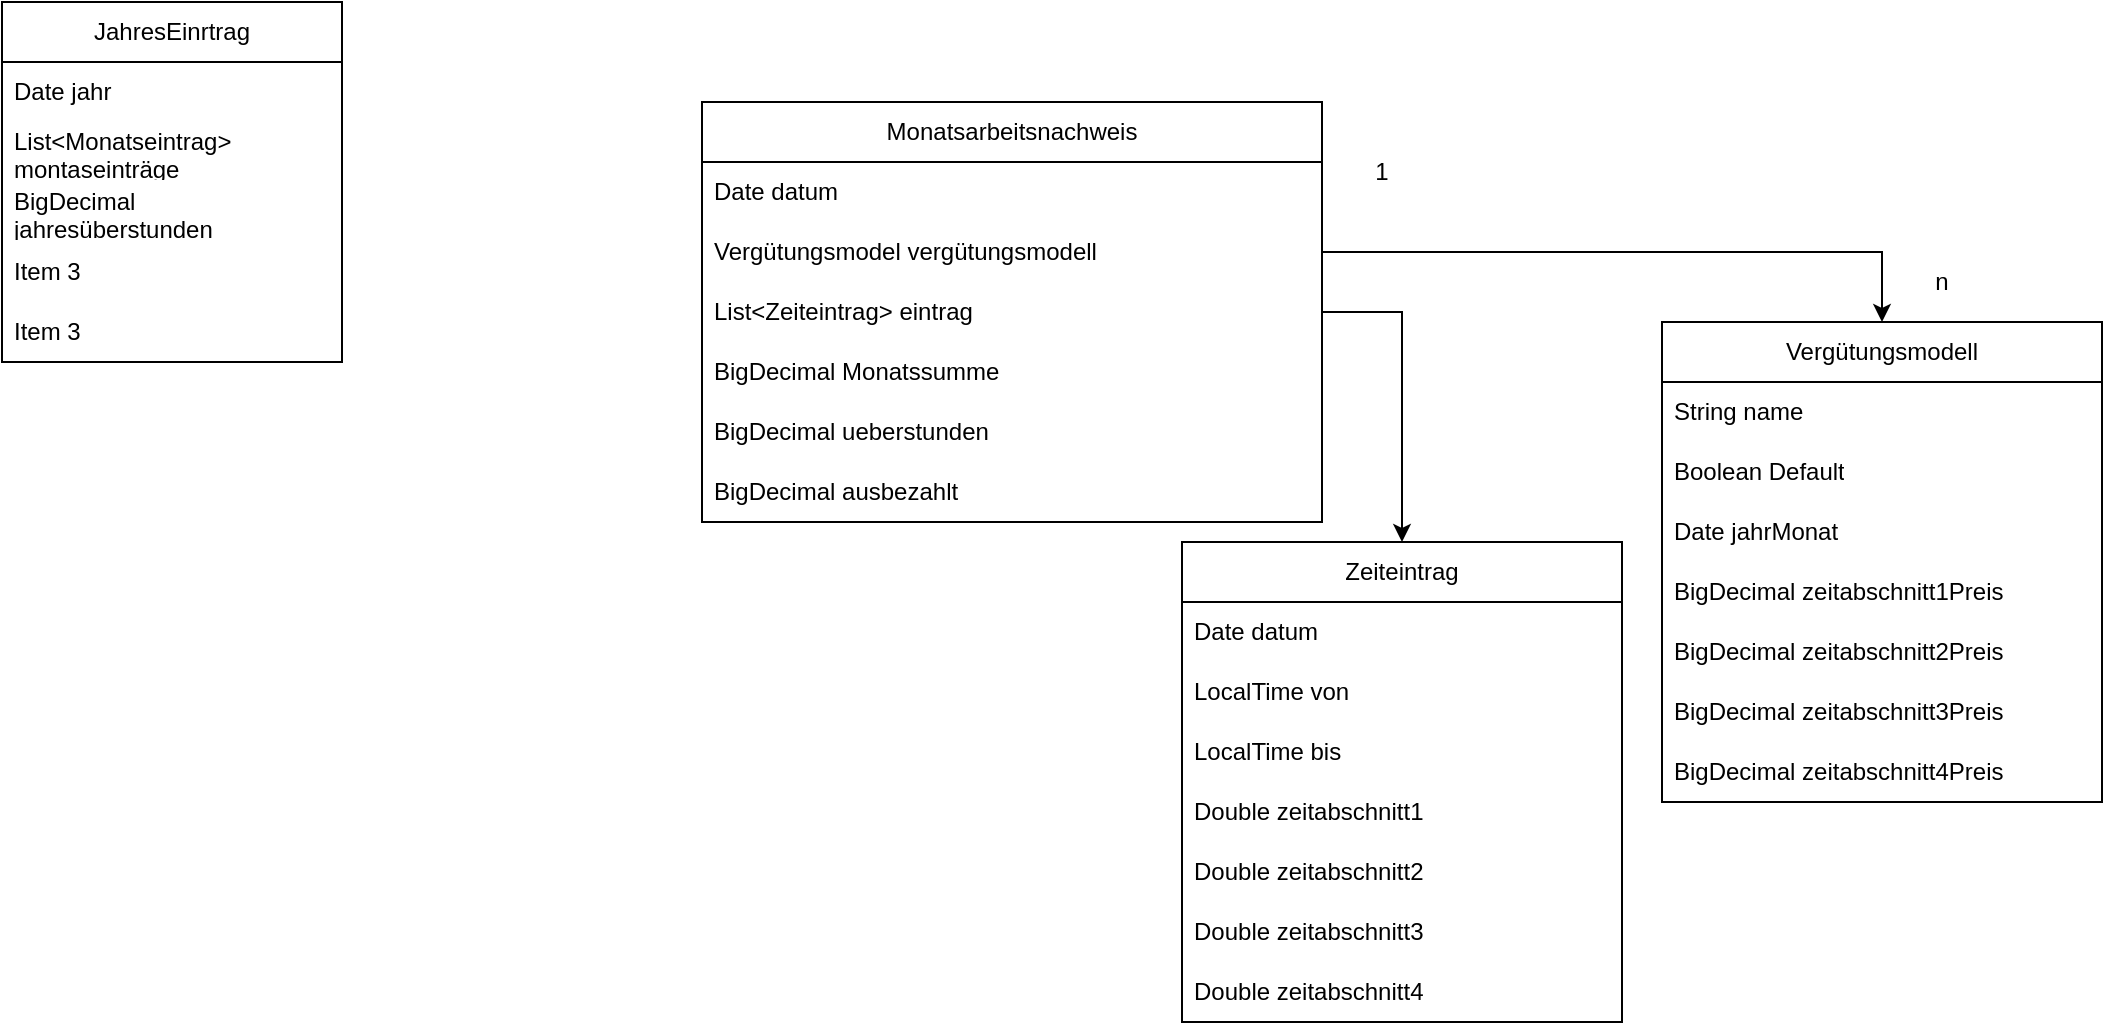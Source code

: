 <mxfile version="20.7.4" type="device"><diagram id="K32GsJUsJokfWbG9zdtO" name="Seite-1"><mxGraphModel dx="2074" dy="1204" grid="1" gridSize="10" guides="1" tooltips="1" connect="1" arrows="1" fold="1" page="1" pageScale="1" pageWidth="1169" pageHeight="827" math="0" shadow="0"><root><mxCell id="0"/><mxCell id="1" parent="0"/><mxCell id="ItCtNyqWo-Rt629gG7ym-1" value="JahresEinrtrag" style="swimlane;fontStyle=0;childLayout=stackLayout;horizontal=1;startSize=30;horizontalStack=0;resizeParent=1;resizeParentMax=0;resizeLast=0;collapsible=1;marginBottom=0;whiteSpace=wrap;html=1;" vertex="1" parent="1"><mxGeometry x="80" y="70" width="170" height="180" as="geometry"/></mxCell><mxCell id="ItCtNyqWo-Rt629gG7ym-10" value="Date jahr" style="text;strokeColor=none;fillColor=none;align=left;verticalAlign=middle;spacingLeft=4;spacingRight=4;overflow=hidden;points=[[0,0.5],[1,0.5]];portConstraint=eastwest;rotatable=0;whiteSpace=wrap;html=1;" vertex="1" parent="ItCtNyqWo-Rt629gG7ym-1"><mxGeometry y="30" width="170" height="30" as="geometry"/></mxCell><mxCell id="ItCtNyqWo-Rt629gG7ym-2" value="List&amp;lt;Monatseintrag&amp;gt; montaseinträge" style="text;strokeColor=none;fillColor=none;align=left;verticalAlign=middle;spacingLeft=4;spacingRight=4;overflow=hidden;points=[[0,0.5],[1,0.5]];portConstraint=eastwest;rotatable=0;whiteSpace=wrap;html=1;" vertex="1" parent="ItCtNyqWo-Rt629gG7ym-1"><mxGeometry y="60" width="170" height="30" as="geometry"/></mxCell><mxCell id="ItCtNyqWo-Rt629gG7ym-3" value="BigDecimal jahresüberstunden" style="text;strokeColor=none;fillColor=none;align=left;verticalAlign=middle;spacingLeft=4;spacingRight=4;overflow=hidden;points=[[0,0.5],[1,0.5]];portConstraint=eastwest;rotatable=0;whiteSpace=wrap;html=1;" vertex="1" parent="ItCtNyqWo-Rt629gG7ym-1"><mxGeometry y="90" width="170" height="30" as="geometry"/></mxCell><mxCell id="ItCtNyqWo-Rt629gG7ym-4" value="Item 3" style="text;strokeColor=none;fillColor=none;align=left;verticalAlign=middle;spacingLeft=4;spacingRight=4;overflow=hidden;points=[[0,0.5],[1,0.5]];portConstraint=eastwest;rotatable=0;whiteSpace=wrap;html=1;" vertex="1" parent="ItCtNyqWo-Rt629gG7ym-1"><mxGeometry y="120" width="170" height="30" as="geometry"/></mxCell><mxCell id="ItCtNyqWo-Rt629gG7ym-9" value="Item 3" style="text;strokeColor=none;fillColor=none;align=left;verticalAlign=middle;spacingLeft=4;spacingRight=4;overflow=hidden;points=[[0,0.5],[1,0.5]];portConstraint=eastwest;rotatable=0;whiteSpace=wrap;html=1;" vertex="1" parent="ItCtNyqWo-Rt629gG7ym-1"><mxGeometry y="150" width="170" height="30" as="geometry"/></mxCell><mxCell id="ItCtNyqWo-Rt629gG7ym-13" value="Monatsarbeitsnachweis" style="swimlane;fontStyle=0;childLayout=stackLayout;horizontal=1;startSize=30;horizontalStack=0;resizeParent=1;resizeParentMax=0;resizeLast=0;collapsible=1;marginBottom=0;whiteSpace=wrap;html=1;" vertex="1" parent="1"><mxGeometry x="430" y="120" width="310" height="210" as="geometry"/></mxCell><mxCell id="ItCtNyqWo-Rt629gG7ym-49" value="Date datum" style="text;strokeColor=none;fillColor=none;align=left;verticalAlign=middle;spacingLeft=4;spacingRight=4;overflow=hidden;points=[[0,0.5],[1,0.5]];portConstraint=eastwest;rotatable=0;whiteSpace=wrap;html=1;" vertex="1" parent="ItCtNyqWo-Rt629gG7ym-13"><mxGeometry y="30" width="310" height="30" as="geometry"/></mxCell><mxCell id="ItCtNyqWo-Rt629gG7ym-21" value="Vergütungsmodel vergütungsmodell" style="text;strokeColor=none;fillColor=none;align=left;verticalAlign=middle;spacingLeft=4;spacingRight=4;overflow=hidden;points=[[0,0.5],[1,0.5]];portConstraint=eastwest;rotatable=0;whiteSpace=wrap;html=1;" vertex="1" parent="ItCtNyqWo-Rt629gG7ym-13"><mxGeometry y="60" width="310" height="30" as="geometry"/></mxCell><mxCell id="ItCtNyqWo-Rt629gG7ym-17" value="List&amp;lt;Zeiteintrag&amp;gt; eintrag" style="text;strokeColor=none;fillColor=none;align=left;verticalAlign=middle;spacingLeft=4;spacingRight=4;overflow=hidden;points=[[0,0.5],[1,0.5]];portConstraint=eastwest;rotatable=0;whiteSpace=wrap;html=1;" vertex="1" parent="ItCtNyqWo-Rt629gG7ym-13"><mxGeometry y="90" width="310" height="30" as="geometry"/></mxCell><mxCell id="ItCtNyqWo-Rt629gG7ym-20" value="BigDecimal&amp;nbsp;Monatssumme" style="text;strokeColor=none;fillColor=none;align=left;verticalAlign=middle;spacingLeft=4;spacingRight=4;overflow=hidden;points=[[0,0.5],[1,0.5]];portConstraint=eastwest;rotatable=0;whiteSpace=wrap;html=1;" vertex="1" parent="ItCtNyqWo-Rt629gG7ym-13"><mxGeometry y="120" width="310" height="30" as="geometry"/></mxCell><mxCell id="ItCtNyqWo-Rt629gG7ym-18" value="BigDecimal ueberstunden" style="text;strokeColor=none;fillColor=none;align=left;verticalAlign=middle;spacingLeft=4;spacingRight=4;overflow=hidden;points=[[0,0.5],[1,0.5]];portConstraint=eastwest;rotatable=0;whiteSpace=wrap;html=1;" vertex="1" parent="ItCtNyqWo-Rt629gG7ym-13"><mxGeometry y="150" width="310" height="30" as="geometry"/></mxCell><mxCell id="ItCtNyqWo-Rt629gG7ym-19" value="BigDecimal ausbezahlt" style="text;strokeColor=none;fillColor=none;align=left;verticalAlign=middle;spacingLeft=4;spacingRight=4;overflow=hidden;points=[[0,0.5],[1,0.5]];portConstraint=eastwest;rotatable=0;whiteSpace=wrap;html=1;" vertex="1" parent="ItCtNyqWo-Rt629gG7ym-13"><mxGeometry y="180" width="310" height="30" as="geometry"/></mxCell><mxCell id="ItCtNyqWo-Rt629gG7ym-22" value="Zeiteintrag" style="swimlane;fontStyle=0;childLayout=stackLayout;horizontal=1;startSize=30;horizontalStack=0;resizeParent=1;resizeParentMax=0;resizeLast=0;collapsible=1;marginBottom=0;whiteSpace=wrap;html=1;" vertex="1" parent="1"><mxGeometry x="670" y="340" width="220" height="240" as="geometry"/></mxCell><mxCell id="ItCtNyqWo-Rt629gG7ym-23" value="Date datum" style="text;strokeColor=none;fillColor=none;align=left;verticalAlign=middle;spacingLeft=4;spacingRight=4;overflow=hidden;points=[[0,0.5],[1,0.5]];portConstraint=eastwest;rotatable=0;whiteSpace=wrap;html=1;" vertex="1" parent="ItCtNyqWo-Rt629gG7ym-22"><mxGeometry y="30" width="220" height="30" as="geometry"/></mxCell><mxCell id="ItCtNyqWo-Rt629gG7ym-24" value="LocalTime von" style="text;strokeColor=none;fillColor=none;align=left;verticalAlign=middle;spacingLeft=4;spacingRight=4;overflow=hidden;points=[[0,0.5],[1,0.5]];portConstraint=eastwest;rotatable=0;whiteSpace=wrap;html=1;" vertex="1" parent="ItCtNyqWo-Rt629gG7ym-22"><mxGeometry y="60" width="220" height="30" as="geometry"/></mxCell><mxCell id="ItCtNyqWo-Rt629gG7ym-25" value="LocalTime bis" style="text;strokeColor=none;fillColor=none;align=left;verticalAlign=middle;spacingLeft=4;spacingRight=4;overflow=hidden;points=[[0,0.5],[1,0.5]];portConstraint=eastwest;rotatable=0;whiteSpace=wrap;html=1;" vertex="1" parent="ItCtNyqWo-Rt629gG7ym-22"><mxGeometry y="90" width="220" height="30" as="geometry"/></mxCell><mxCell id="ItCtNyqWo-Rt629gG7ym-30" value="Double zeitabschnitt1" style="text;strokeColor=none;fillColor=none;align=left;verticalAlign=middle;spacingLeft=4;spacingRight=4;overflow=hidden;points=[[0,0.5],[1,0.5]];portConstraint=eastwest;rotatable=0;whiteSpace=wrap;html=1;" vertex="1" parent="ItCtNyqWo-Rt629gG7ym-22"><mxGeometry y="120" width="220" height="30" as="geometry"/></mxCell><mxCell id="ItCtNyqWo-Rt629gG7ym-31" value="Double zeitabschnitt2" style="text;strokeColor=none;fillColor=none;align=left;verticalAlign=middle;spacingLeft=4;spacingRight=4;overflow=hidden;points=[[0,0.5],[1,0.5]];portConstraint=eastwest;rotatable=0;whiteSpace=wrap;html=1;" vertex="1" parent="ItCtNyqWo-Rt629gG7ym-22"><mxGeometry y="150" width="220" height="30" as="geometry"/></mxCell><mxCell id="ItCtNyqWo-Rt629gG7ym-28" value="Double zeitabschnitt3" style="text;strokeColor=none;fillColor=none;align=left;verticalAlign=middle;spacingLeft=4;spacingRight=4;overflow=hidden;points=[[0,0.5],[1,0.5]];portConstraint=eastwest;rotatable=0;whiteSpace=wrap;html=1;" vertex="1" parent="ItCtNyqWo-Rt629gG7ym-22"><mxGeometry y="180" width="220" height="30" as="geometry"/></mxCell><mxCell id="ItCtNyqWo-Rt629gG7ym-32" value="Double zeitabschnitt4" style="text;strokeColor=none;fillColor=none;align=left;verticalAlign=middle;spacingLeft=4;spacingRight=4;overflow=hidden;points=[[0,0.5],[1,0.5]];portConstraint=eastwest;rotatable=0;whiteSpace=wrap;html=1;" vertex="1" parent="ItCtNyqWo-Rt629gG7ym-22"><mxGeometry y="210" width="220" height="30" as="geometry"/></mxCell><mxCell id="ItCtNyqWo-Rt629gG7ym-33" value="Vergütungsmodell" style="swimlane;fontStyle=0;childLayout=stackLayout;horizontal=1;startSize=30;horizontalStack=0;resizeParent=1;resizeParentMax=0;resizeLast=0;collapsible=1;marginBottom=0;whiteSpace=wrap;html=1;" vertex="1" parent="1"><mxGeometry x="910" y="230" width="220" height="240" as="geometry"/></mxCell><mxCell id="ItCtNyqWo-Rt629gG7ym-50" value="String name" style="text;strokeColor=none;fillColor=none;align=left;verticalAlign=middle;spacingLeft=4;spacingRight=4;overflow=hidden;points=[[0,0.5],[1,0.5]];portConstraint=eastwest;rotatable=0;whiteSpace=wrap;html=1;" vertex="1" parent="ItCtNyqWo-Rt629gG7ym-33"><mxGeometry y="30" width="220" height="30" as="geometry"/></mxCell><mxCell id="ItCtNyqWo-Rt629gG7ym-42" value="Boolean Default" style="text;strokeColor=none;fillColor=none;align=left;verticalAlign=middle;spacingLeft=4;spacingRight=4;overflow=hidden;points=[[0,0.5],[1,0.5]];portConstraint=eastwest;rotatable=0;whiteSpace=wrap;html=1;" vertex="1" parent="ItCtNyqWo-Rt629gG7ym-33"><mxGeometry y="60" width="220" height="30" as="geometry"/></mxCell><mxCell id="ItCtNyqWo-Rt629gG7ym-34" value="Date jahrMonat" style="text;strokeColor=none;fillColor=none;align=left;verticalAlign=middle;spacingLeft=4;spacingRight=4;overflow=hidden;points=[[0,0.5],[1,0.5]];portConstraint=eastwest;rotatable=0;whiteSpace=wrap;html=1;" vertex="1" parent="ItCtNyqWo-Rt629gG7ym-33"><mxGeometry y="90" width="220" height="30" as="geometry"/></mxCell><mxCell id="ItCtNyqWo-Rt629gG7ym-37" value="BigDecimal zeitabschnitt1Preis" style="text;strokeColor=none;fillColor=none;align=left;verticalAlign=middle;spacingLeft=4;spacingRight=4;overflow=hidden;points=[[0,0.5],[1,0.5]];portConstraint=eastwest;rotatable=0;whiteSpace=wrap;html=1;" vertex="1" parent="ItCtNyqWo-Rt629gG7ym-33"><mxGeometry y="120" width="220" height="30" as="geometry"/></mxCell><mxCell id="ItCtNyqWo-Rt629gG7ym-38" value="BigDecimal zeitabschnitt2Preis" style="text;strokeColor=none;fillColor=none;align=left;verticalAlign=middle;spacingLeft=4;spacingRight=4;overflow=hidden;points=[[0,0.5],[1,0.5]];portConstraint=eastwest;rotatable=0;whiteSpace=wrap;html=1;" vertex="1" parent="ItCtNyqWo-Rt629gG7ym-33"><mxGeometry y="150" width="220" height="30" as="geometry"/></mxCell><mxCell id="ItCtNyqWo-Rt629gG7ym-39" value="BigDecimal&amp;nbsp;zeitabschnitt3Preis" style="text;strokeColor=none;fillColor=none;align=left;verticalAlign=middle;spacingLeft=4;spacingRight=4;overflow=hidden;points=[[0,0.5],[1,0.5]];portConstraint=eastwest;rotatable=0;whiteSpace=wrap;html=1;" vertex="1" parent="ItCtNyqWo-Rt629gG7ym-33"><mxGeometry y="180" width="220" height="30" as="geometry"/></mxCell><mxCell id="ItCtNyqWo-Rt629gG7ym-40" value="BigDecimal&amp;nbsp;zeitabschnitt4Preis" style="text;strokeColor=none;fillColor=none;align=left;verticalAlign=middle;spacingLeft=4;spacingRight=4;overflow=hidden;points=[[0,0.5],[1,0.5]];portConstraint=eastwest;rotatable=0;whiteSpace=wrap;html=1;" vertex="1" parent="ItCtNyqWo-Rt629gG7ym-33"><mxGeometry y="210" width="220" height="30" as="geometry"/></mxCell><mxCell id="ItCtNyqWo-Rt629gG7ym-43" style="edgeStyle=orthogonalEdgeStyle;rounded=0;orthogonalLoop=1;jettySize=auto;html=1;entryX=0.5;entryY=0;entryDx=0;entryDy=0;" edge="1" parent="1" source="ItCtNyqWo-Rt629gG7ym-21" target="ItCtNyqWo-Rt629gG7ym-33"><mxGeometry relative="1" as="geometry"/></mxCell><mxCell id="ItCtNyqWo-Rt629gG7ym-44" style="edgeStyle=orthogonalEdgeStyle;rounded=0;orthogonalLoop=1;jettySize=auto;html=1;" edge="1" parent="1" source="ItCtNyqWo-Rt629gG7ym-17" target="ItCtNyqWo-Rt629gG7ym-22"><mxGeometry relative="1" as="geometry"/></mxCell><mxCell id="ItCtNyqWo-Rt629gG7ym-45" value="1" style="text;html=1;strokeColor=none;fillColor=none;align=center;verticalAlign=middle;whiteSpace=wrap;rounded=0;" vertex="1" parent="1"><mxGeometry x="740" y="140" width="60" height="30" as="geometry"/></mxCell><mxCell id="ItCtNyqWo-Rt629gG7ym-47" value="n" style="text;html=1;strokeColor=none;fillColor=none;align=center;verticalAlign=middle;whiteSpace=wrap;rounded=0;" vertex="1" parent="1"><mxGeometry x="1020" y="195" width="60" height="30" as="geometry"/></mxCell></root></mxGraphModel></diagram></mxfile>